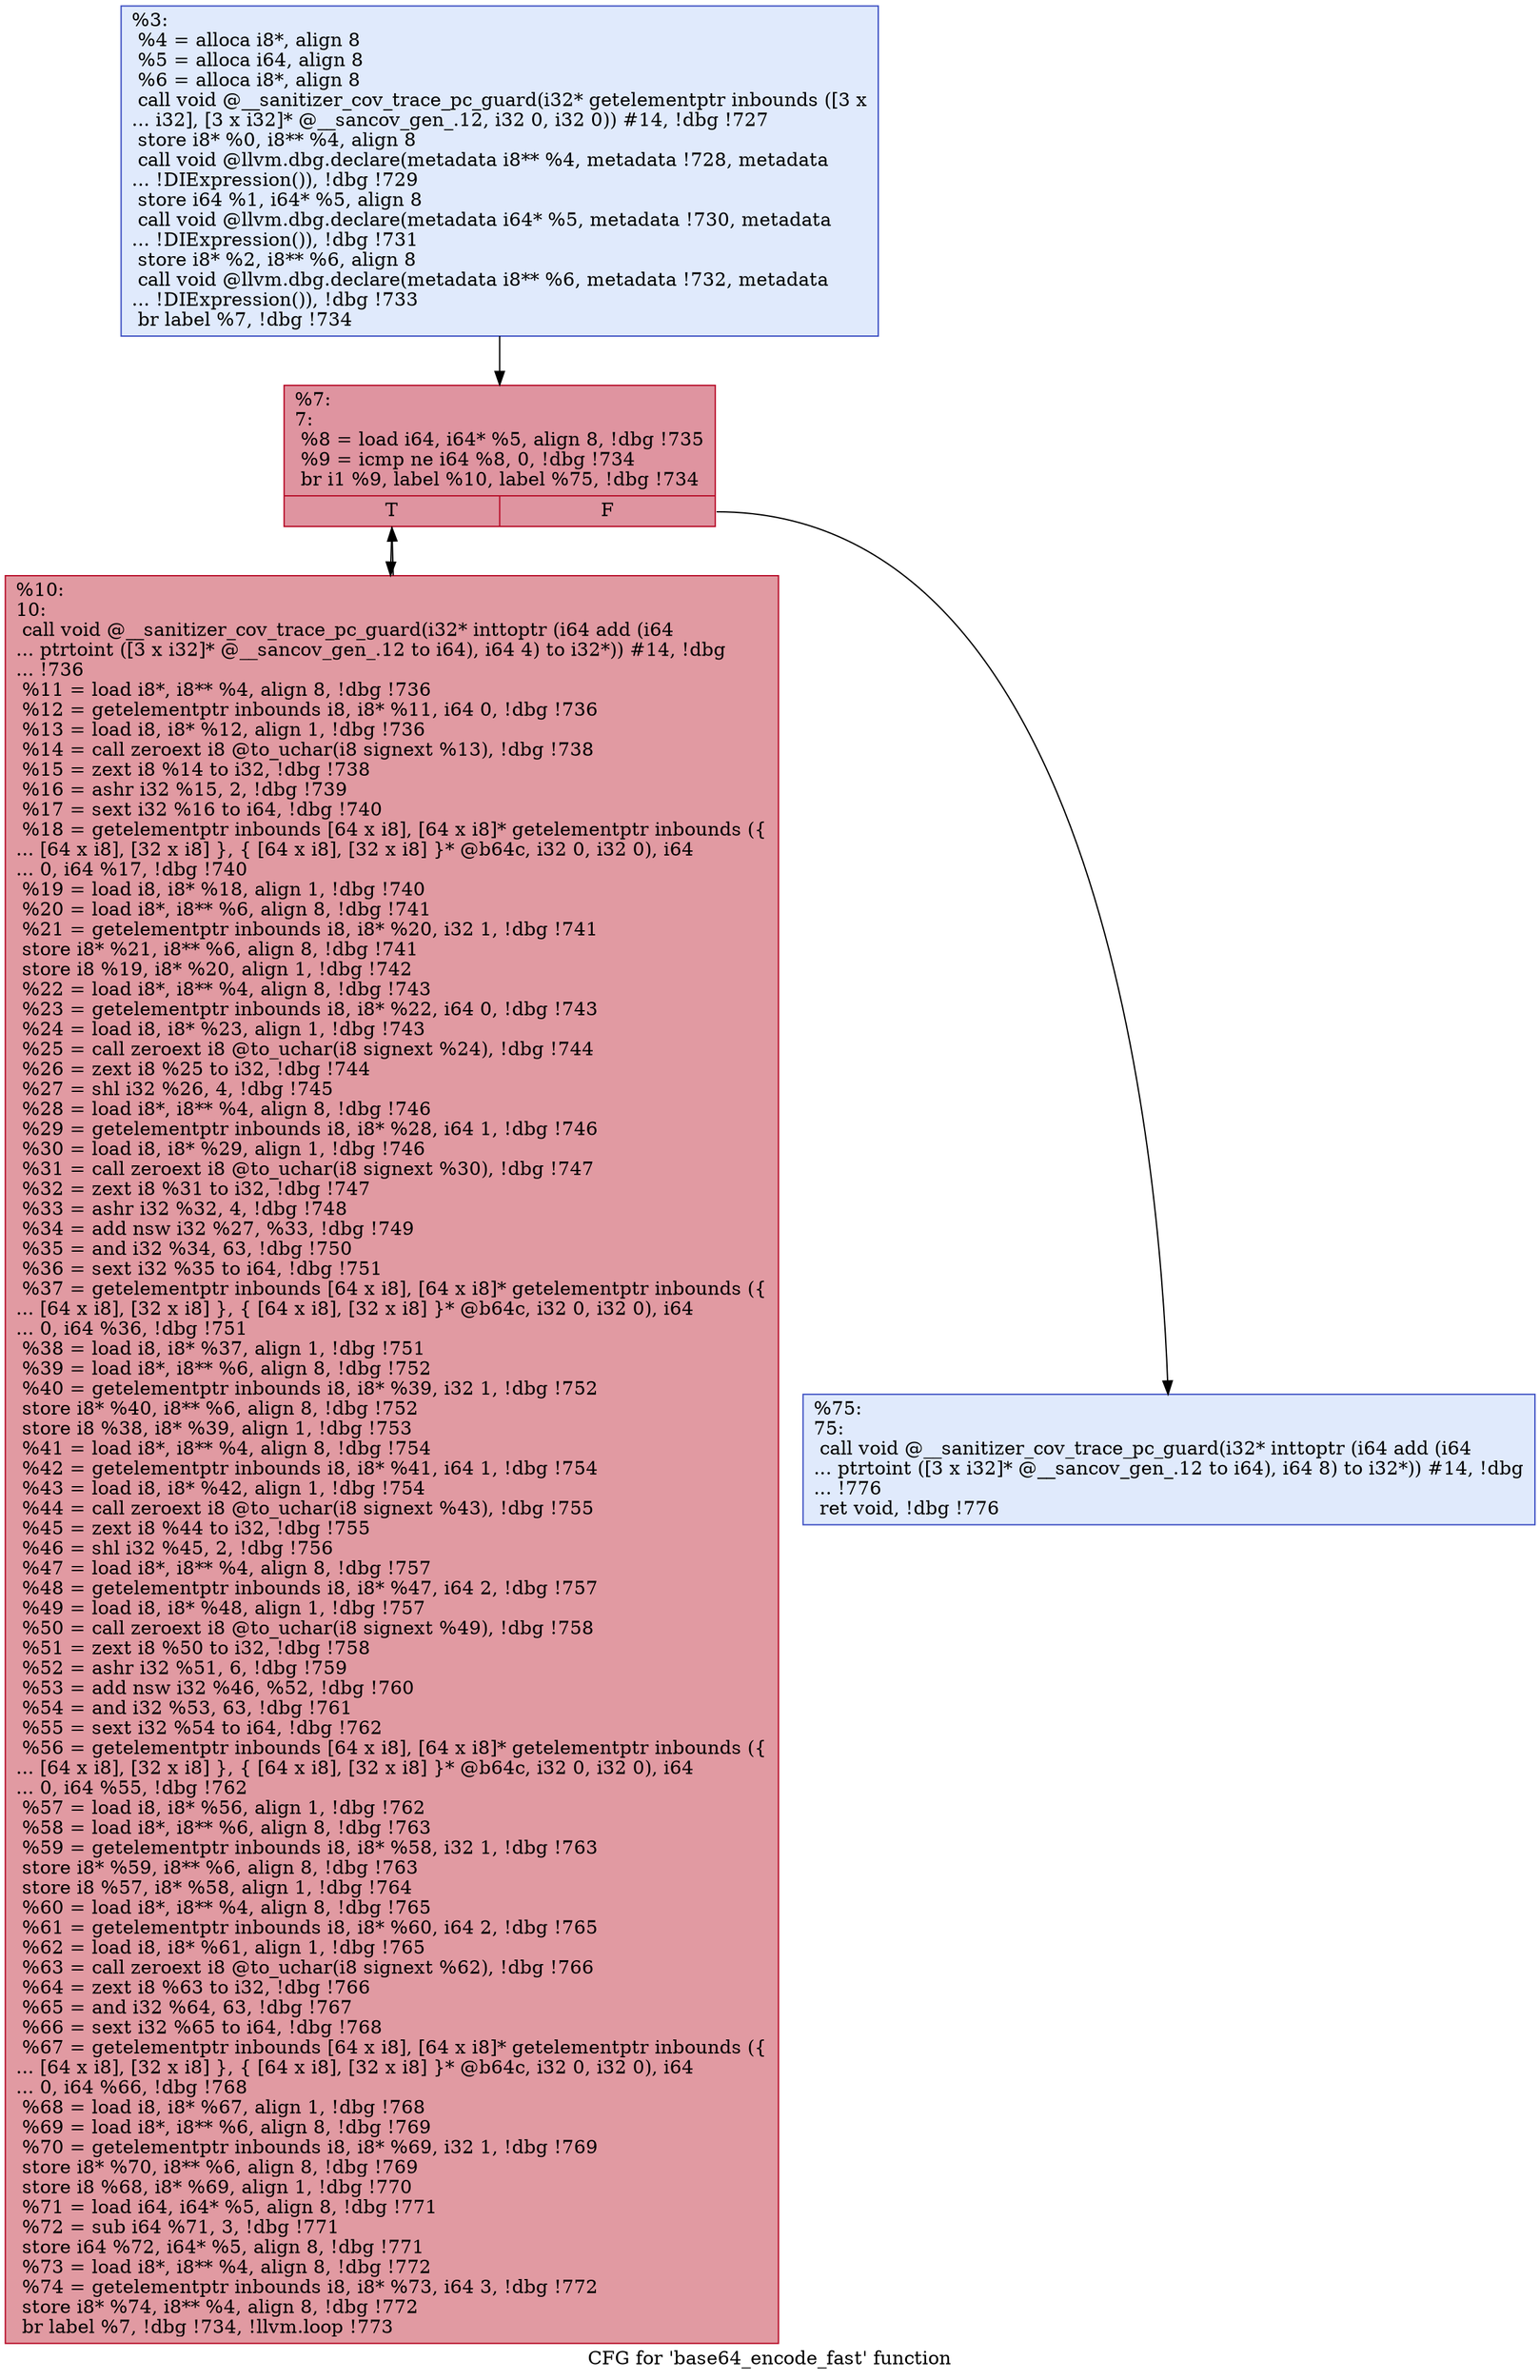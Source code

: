 digraph "CFG for 'base64_encode_fast' function" {
	label="CFG for 'base64_encode_fast' function";

	Node0x555ee4ed6b40 [shape=record,color="#3d50c3ff", style=filled, fillcolor="#b9d0f970",label="{%3:\l  %4 = alloca i8*, align 8\l  %5 = alloca i64, align 8\l  %6 = alloca i8*, align 8\l  call void @__sanitizer_cov_trace_pc_guard(i32* getelementptr inbounds ([3 x\l... i32], [3 x i32]* @__sancov_gen_.12, i32 0, i32 0)) #14, !dbg !727\l  store i8* %0, i8** %4, align 8\l  call void @llvm.dbg.declare(metadata i8** %4, metadata !728, metadata\l... !DIExpression()), !dbg !729\l  store i64 %1, i64* %5, align 8\l  call void @llvm.dbg.declare(metadata i64* %5, metadata !730, metadata\l... !DIExpression()), !dbg !731\l  store i8* %2, i8** %6, align 8\l  call void @llvm.dbg.declare(metadata i8** %6, metadata !732, metadata\l... !DIExpression()), !dbg !733\l  br label %7, !dbg !734\l}"];
	Node0x555ee4ed6b40 -> Node0x555ee4ed6e70;
	Node0x555ee4ed6e70 [shape=record,color="#b70d28ff", style=filled, fillcolor="#b70d2870",label="{%7:\l7:                                                \l  %8 = load i64, i64* %5, align 8, !dbg !735\l  %9 = icmp ne i64 %8, 0, !dbg !734\l  br i1 %9, label %10, label %75, !dbg !734\l|{<s0>T|<s1>F}}"];
	Node0x555ee4ed6e70:s0 -> Node0x555ee4ed6ec0;
	Node0x555ee4ed6e70:s1 -> Node0x555ee4ed6f10;
	Node0x555ee4ed6ec0 [shape=record,color="#b70d28ff", style=filled, fillcolor="#bb1b2c70",label="{%10:\l10:                                               \l  call void @__sanitizer_cov_trace_pc_guard(i32* inttoptr (i64 add (i64\l... ptrtoint ([3 x i32]* @__sancov_gen_.12 to i64), i64 4) to i32*)) #14, !dbg\l... !736\l  %11 = load i8*, i8** %4, align 8, !dbg !736\l  %12 = getelementptr inbounds i8, i8* %11, i64 0, !dbg !736\l  %13 = load i8, i8* %12, align 1, !dbg !736\l  %14 = call zeroext i8 @to_uchar(i8 signext %13), !dbg !738\l  %15 = zext i8 %14 to i32, !dbg !738\l  %16 = ashr i32 %15, 2, !dbg !739\l  %17 = sext i32 %16 to i64, !dbg !740\l  %18 = getelementptr inbounds [64 x i8], [64 x i8]* getelementptr inbounds (\{\l... [64 x i8], [32 x i8] \}, \{ [64 x i8], [32 x i8] \}* @b64c, i32 0, i32 0), i64\l... 0, i64 %17, !dbg !740\l  %19 = load i8, i8* %18, align 1, !dbg !740\l  %20 = load i8*, i8** %6, align 8, !dbg !741\l  %21 = getelementptr inbounds i8, i8* %20, i32 1, !dbg !741\l  store i8* %21, i8** %6, align 8, !dbg !741\l  store i8 %19, i8* %20, align 1, !dbg !742\l  %22 = load i8*, i8** %4, align 8, !dbg !743\l  %23 = getelementptr inbounds i8, i8* %22, i64 0, !dbg !743\l  %24 = load i8, i8* %23, align 1, !dbg !743\l  %25 = call zeroext i8 @to_uchar(i8 signext %24), !dbg !744\l  %26 = zext i8 %25 to i32, !dbg !744\l  %27 = shl i32 %26, 4, !dbg !745\l  %28 = load i8*, i8** %4, align 8, !dbg !746\l  %29 = getelementptr inbounds i8, i8* %28, i64 1, !dbg !746\l  %30 = load i8, i8* %29, align 1, !dbg !746\l  %31 = call zeroext i8 @to_uchar(i8 signext %30), !dbg !747\l  %32 = zext i8 %31 to i32, !dbg !747\l  %33 = ashr i32 %32, 4, !dbg !748\l  %34 = add nsw i32 %27, %33, !dbg !749\l  %35 = and i32 %34, 63, !dbg !750\l  %36 = sext i32 %35 to i64, !dbg !751\l  %37 = getelementptr inbounds [64 x i8], [64 x i8]* getelementptr inbounds (\{\l... [64 x i8], [32 x i8] \}, \{ [64 x i8], [32 x i8] \}* @b64c, i32 0, i32 0), i64\l... 0, i64 %36, !dbg !751\l  %38 = load i8, i8* %37, align 1, !dbg !751\l  %39 = load i8*, i8** %6, align 8, !dbg !752\l  %40 = getelementptr inbounds i8, i8* %39, i32 1, !dbg !752\l  store i8* %40, i8** %6, align 8, !dbg !752\l  store i8 %38, i8* %39, align 1, !dbg !753\l  %41 = load i8*, i8** %4, align 8, !dbg !754\l  %42 = getelementptr inbounds i8, i8* %41, i64 1, !dbg !754\l  %43 = load i8, i8* %42, align 1, !dbg !754\l  %44 = call zeroext i8 @to_uchar(i8 signext %43), !dbg !755\l  %45 = zext i8 %44 to i32, !dbg !755\l  %46 = shl i32 %45, 2, !dbg !756\l  %47 = load i8*, i8** %4, align 8, !dbg !757\l  %48 = getelementptr inbounds i8, i8* %47, i64 2, !dbg !757\l  %49 = load i8, i8* %48, align 1, !dbg !757\l  %50 = call zeroext i8 @to_uchar(i8 signext %49), !dbg !758\l  %51 = zext i8 %50 to i32, !dbg !758\l  %52 = ashr i32 %51, 6, !dbg !759\l  %53 = add nsw i32 %46, %52, !dbg !760\l  %54 = and i32 %53, 63, !dbg !761\l  %55 = sext i32 %54 to i64, !dbg !762\l  %56 = getelementptr inbounds [64 x i8], [64 x i8]* getelementptr inbounds (\{\l... [64 x i8], [32 x i8] \}, \{ [64 x i8], [32 x i8] \}* @b64c, i32 0, i32 0), i64\l... 0, i64 %55, !dbg !762\l  %57 = load i8, i8* %56, align 1, !dbg !762\l  %58 = load i8*, i8** %6, align 8, !dbg !763\l  %59 = getelementptr inbounds i8, i8* %58, i32 1, !dbg !763\l  store i8* %59, i8** %6, align 8, !dbg !763\l  store i8 %57, i8* %58, align 1, !dbg !764\l  %60 = load i8*, i8** %4, align 8, !dbg !765\l  %61 = getelementptr inbounds i8, i8* %60, i64 2, !dbg !765\l  %62 = load i8, i8* %61, align 1, !dbg !765\l  %63 = call zeroext i8 @to_uchar(i8 signext %62), !dbg !766\l  %64 = zext i8 %63 to i32, !dbg !766\l  %65 = and i32 %64, 63, !dbg !767\l  %66 = sext i32 %65 to i64, !dbg !768\l  %67 = getelementptr inbounds [64 x i8], [64 x i8]* getelementptr inbounds (\{\l... [64 x i8], [32 x i8] \}, \{ [64 x i8], [32 x i8] \}* @b64c, i32 0, i32 0), i64\l... 0, i64 %66, !dbg !768\l  %68 = load i8, i8* %67, align 1, !dbg !768\l  %69 = load i8*, i8** %6, align 8, !dbg !769\l  %70 = getelementptr inbounds i8, i8* %69, i32 1, !dbg !769\l  store i8* %70, i8** %6, align 8, !dbg !769\l  store i8 %68, i8* %69, align 1, !dbg !770\l  %71 = load i64, i64* %5, align 8, !dbg !771\l  %72 = sub i64 %71, 3, !dbg !771\l  store i64 %72, i64* %5, align 8, !dbg !771\l  %73 = load i8*, i8** %4, align 8, !dbg !772\l  %74 = getelementptr inbounds i8, i8* %73, i64 3, !dbg !772\l  store i8* %74, i8** %4, align 8, !dbg !772\l  br label %7, !dbg !734, !llvm.loop !773\l}"];
	Node0x555ee4ed6ec0 -> Node0x555ee4ed6e70;
	Node0x555ee4ed6f10 [shape=record,color="#3d50c3ff", style=filled, fillcolor="#b9d0f970",label="{%75:\l75:                                               \l  call void @__sanitizer_cov_trace_pc_guard(i32* inttoptr (i64 add (i64\l... ptrtoint ([3 x i32]* @__sancov_gen_.12 to i64), i64 8) to i32*)) #14, !dbg\l... !776\l  ret void, !dbg !776\l}"];
}
